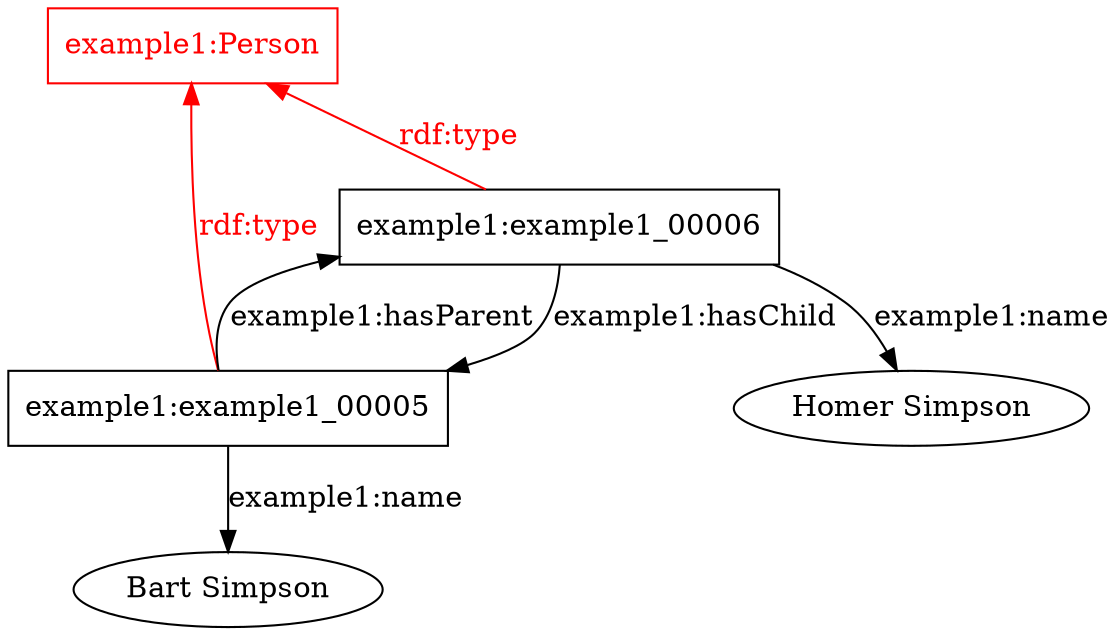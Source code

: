digraph "example1" {

    graph [font="Arial"]

    "example1:Person" [shape=box, color="0.0,1.0,1.0", fontcolor="0.0,1.0,1.0"]

    "example1:example1_00005" [shape=box]
    "example1:Person" -> "example1:example1_00005" [dir=back, label="rdf:type", color="0.0,1.0,1.0", fontcolor="0.0,1.0,1.0"]
    "example1:example1_00006" -> "example1:example1_00005" [dir=back, label="example1:hasParent"]
    "example1:example1_00005" -> "Bart Simpson" [label="example1:name"]

    "example1:example1_00006" [shape=box]
    "example1:Person" -> "example1:example1_00006" [dir=back, label="rdf:type", color="0.0,1.0,1.0", fontcolor="0.0,1.0,1.0"]
    "example1:example1_00006" -> "Homer Simpson" [label="example1:name"]
    "example1:example1_00006" -> "example1:example1_00005" [label="example1:hasChild"]

}
